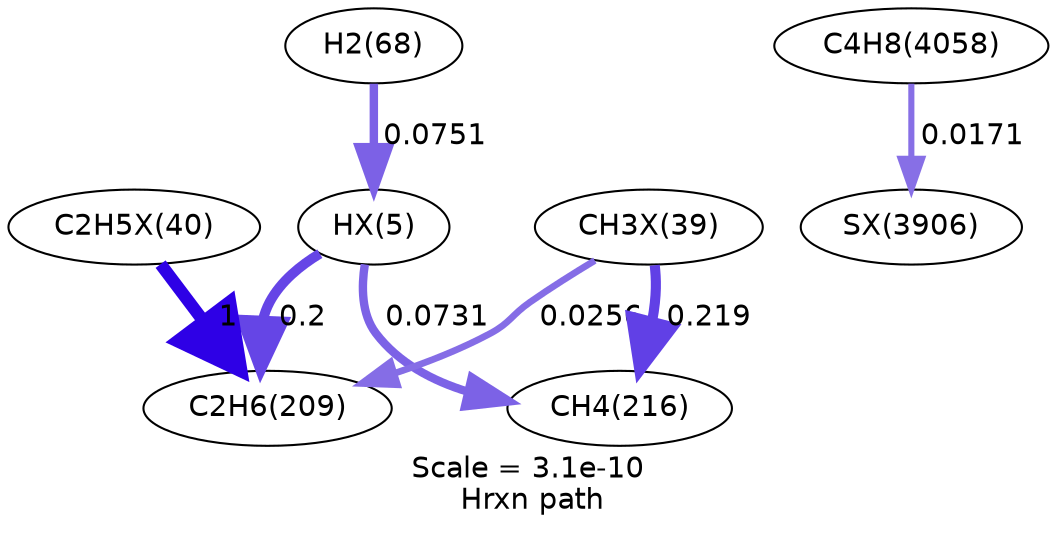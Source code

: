 digraph reaction_paths {
center=1;
s31 -> s15[fontname="Helvetica", style="setlinewidth(4.78)", arrowsize=2.39, color="0.7, 0.7, 0.9"
, label=" 0.2"];
s10 -> s31[fontname="Helvetica", style="setlinewidth(4.05)", arrowsize=2.02, color="0.7, 0.575, 0.9"
, label=" 0.0751"];
s31 -> s16[fontname="Helvetica", style="setlinewidth(4.03)", arrowsize=2.01, color="0.7, 0.573, 0.9"
, label=" 0.0731"];
s34 -> s15[fontname="Helvetica", style="setlinewidth(6)", arrowsize=3, color="0.7, 1.5, 0.9"
, label=" 1"];
s33 -> s15[fontname="Helvetica", style="setlinewidth(3.23)", arrowsize=1.62, color="0.7, 0.526, 0.9"
, label=" 0.0256"];
s25 -> s46[fontname="Helvetica", style="setlinewidth(2.93)", arrowsize=1.46, color="0.7, 0.517, 0.9"
, label=" 0.0171"];
s33 -> s16[fontname="Helvetica", style="setlinewidth(4.85)", arrowsize=2.43, color="0.7, 0.719, 0.9"
, label=" 0.219"];
s10 [ fontname="Helvetica", label="H2(68)"];
s15 [ fontname="Helvetica", label="C2H6(209)"];
s16 [ fontname="Helvetica", label="CH4(216)"];
s25 [ fontname="Helvetica", label="C4H8(4058)"];
s31 [ fontname="Helvetica", label="HX(5)"];
s33 [ fontname="Helvetica", label="CH3X(39)"];
s34 [ fontname="Helvetica", label="C2H5X(40)"];
s46 [ fontname="Helvetica", label="SX(3906)"];
 label = "Scale = 3.1e-10\l Hrxn path";
 fontname = "Helvetica";
}
